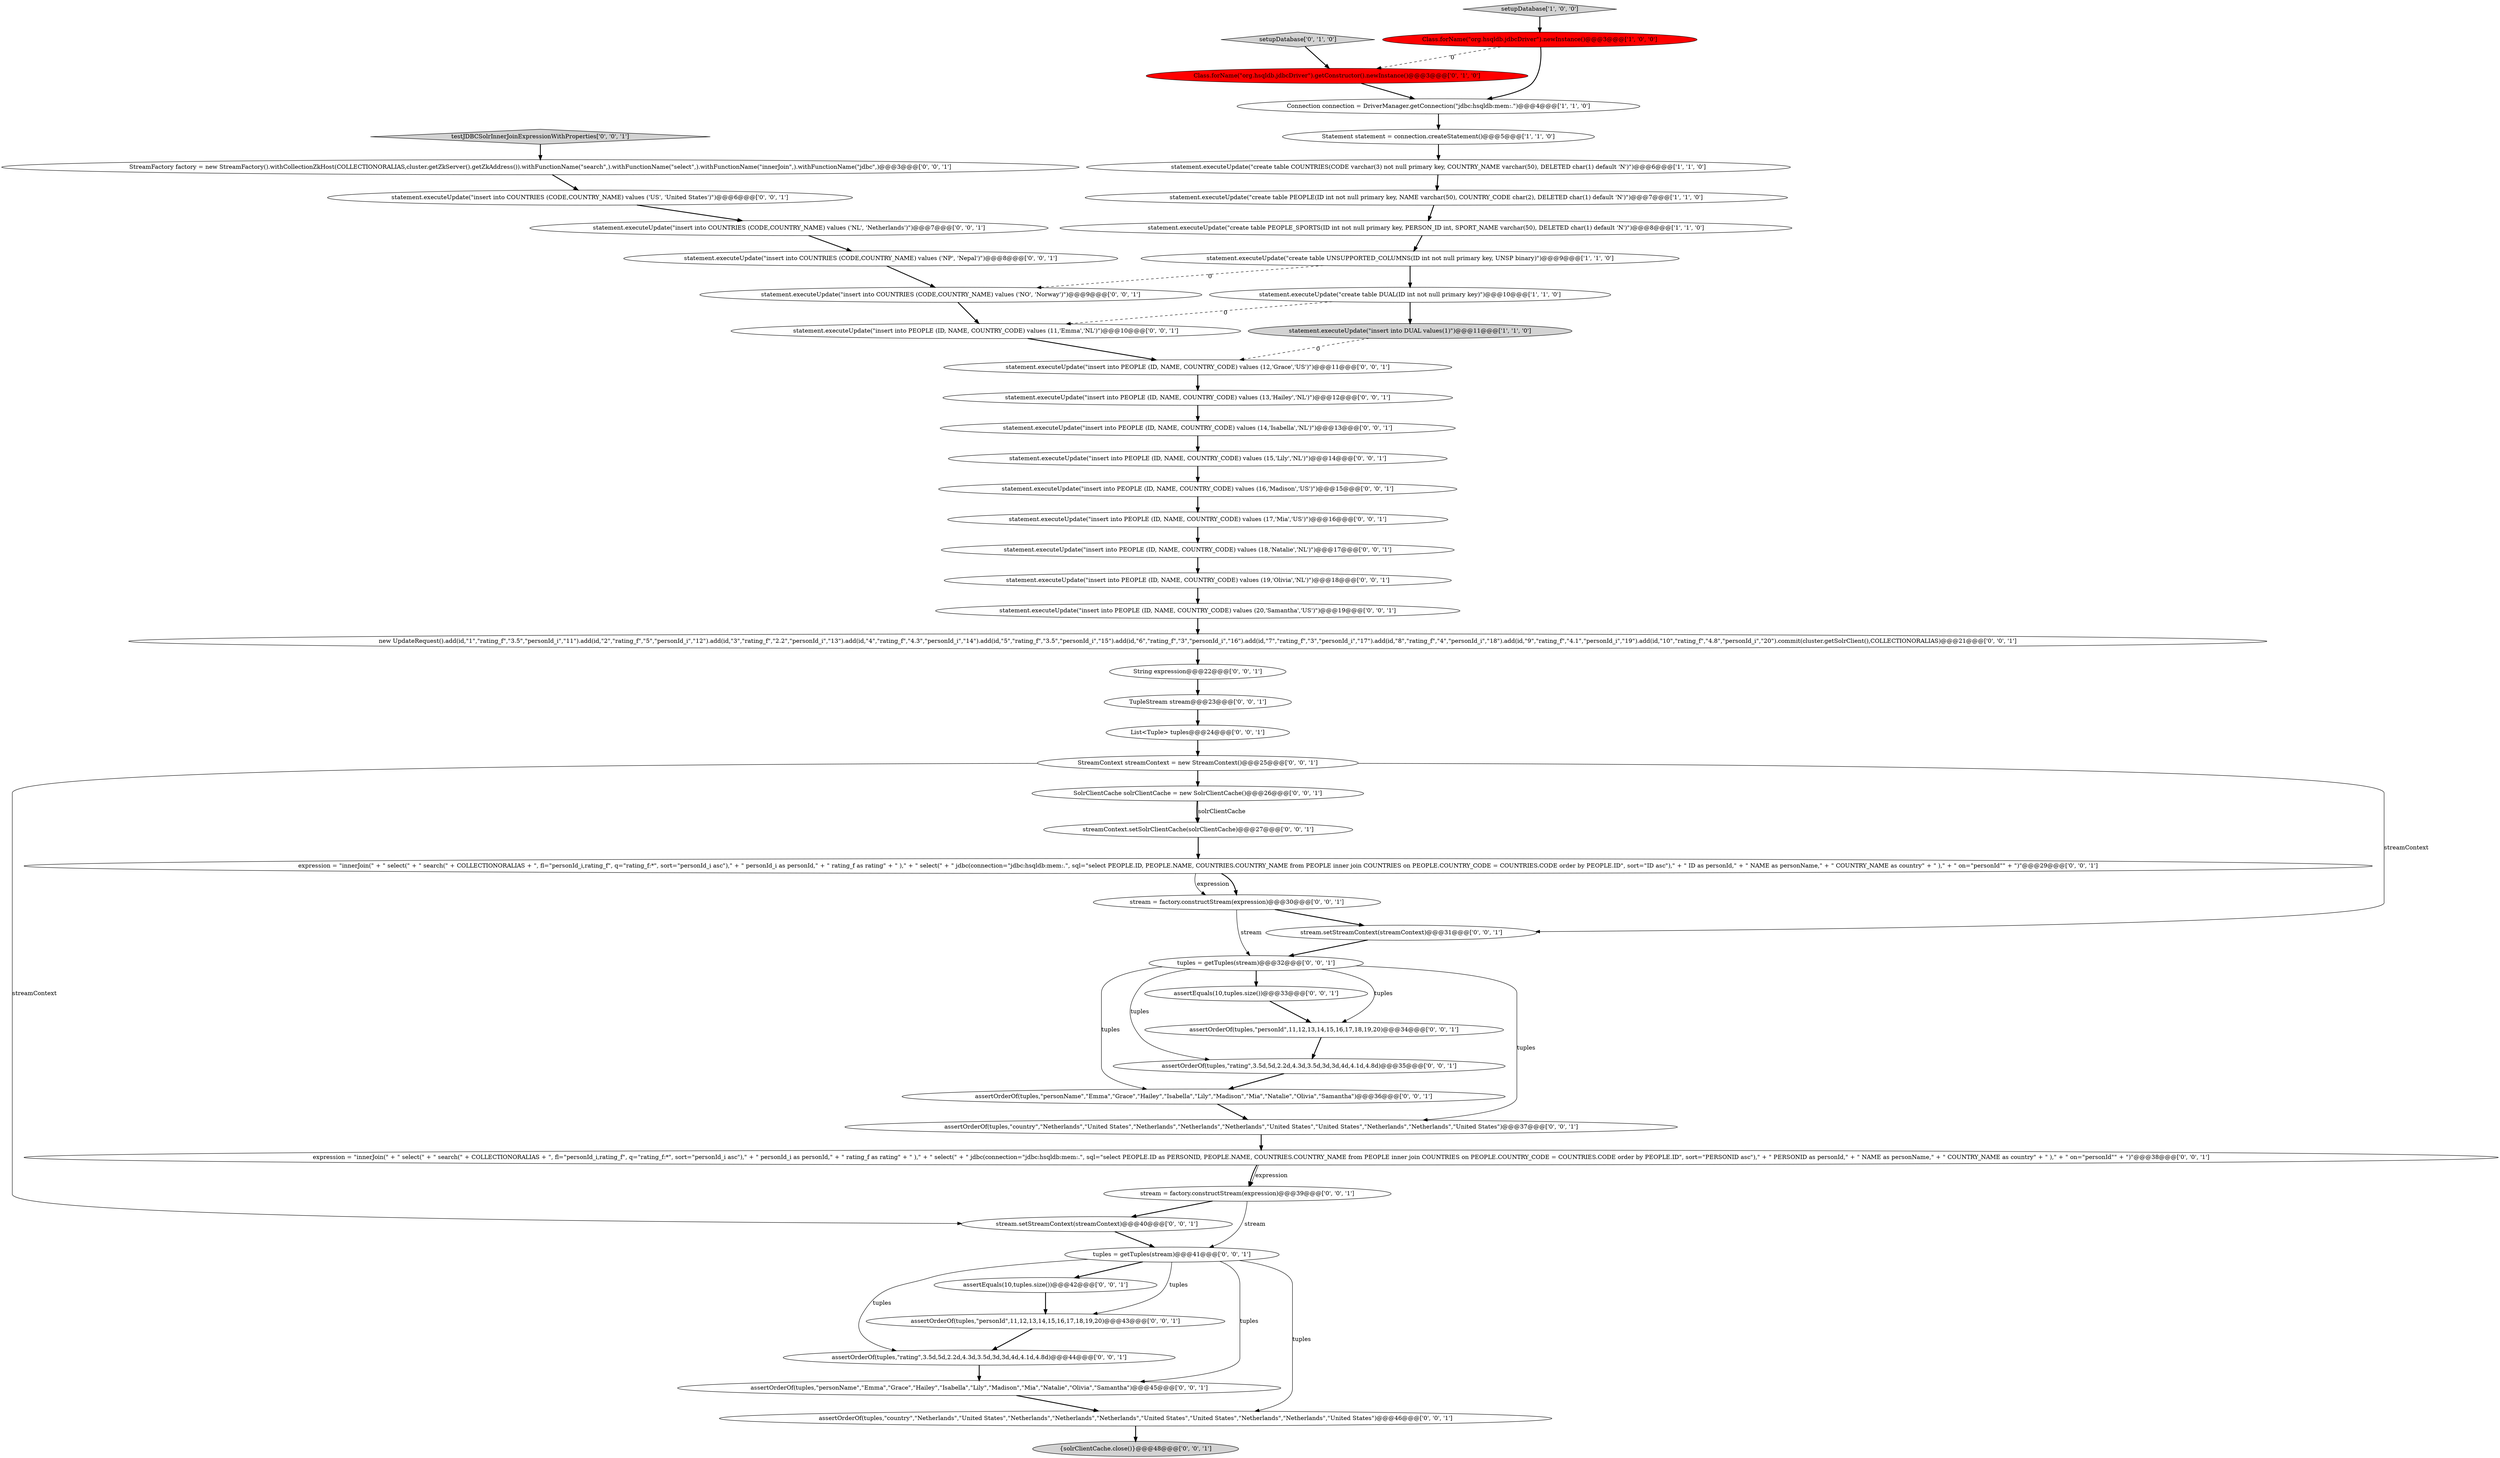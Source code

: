 digraph {
37 [style = filled, label = "statement.executeUpdate(\"insert into PEOPLE (ID, NAME, COUNTRY_CODE) values (18,'Natalie','NL')\")@@@17@@@['0', '0', '1']", fillcolor = white, shape = ellipse image = "AAA0AAABBB3BBB"];
31 [style = filled, label = "String expression@@@22@@@['0', '0', '1']", fillcolor = white, shape = ellipse image = "AAA0AAABBB3BBB"];
12 [style = filled, label = "assertOrderOf(tuples,\"personId\",11,12,13,14,15,16,17,18,19,20)@@@43@@@['0', '0', '1']", fillcolor = white, shape = ellipse image = "AAA0AAABBB3BBB"];
11 [style = filled, label = "setupDatabase['0', '1', '0']", fillcolor = lightgray, shape = diamond image = "AAA0AAABBB2BBB"];
17 [style = filled, label = "statement.executeUpdate(\"insert into COUNTRIES (CODE,COUNTRY_NAME) values ('NL', 'Netherlands')\")@@@7@@@['0', '0', '1']", fillcolor = white, shape = ellipse image = "AAA0AAABBB3BBB"];
26 [style = filled, label = "stream = factory.constructStream(expression)@@@30@@@['0', '0', '1']", fillcolor = white, shape = ellipse image = "AAA0AAABBB3BBB"];
19 [style = filled, label = "assertEquals(10,tuples.size())@@@33@@@['0', '0', '1']", fillcolor = white, shape = ellipse image = "AAA0AAABBB3BBB"];
42 [style = filled, label = "statement.executeUpdate(\"insert into PEOPLE (ID, NAME, COUNTRY_CODE) values (12,'Grace','US')\")@@@11@@@['0', '0', '1']", fillcolor = white, shape = ellipse image = "AAA0AAABBB3BBB"];
30 [style = filled, label = "assertOrderOf(tuples,\"personName\",\"Emma\",\"Grace\",\"Hailey\",\"Isabella\",\"Lily\",\"Madison\",\"Mia\",\"Natalie\",\"Olivia\",\"Samantha\")@@@45@@@['0', '0', '1']", fillcolor = white, shape = ellipse image = "AAA0AAABBB3BBB"];
47 [style = filled, label = "assertOrderOf(tuples,\"rating\",3.5d,5d,2.2d,4.3d,3.5d,3d,3d,4d,4.1d,4.8d)@@@35@@@['0', '0', '1']", fillcolor = white, shape = ellipse image = "AAA0AAABBB3BBB"];
41 [style = filled, label = "tuples = getTuples(stream)@@@32@@@['0', '0', '1']", fillcolor = white, shape = ellipse image = "AAA0AAABBB3BBB"];
50 [style = filled, label = "statement.executeUpdate(\"insert into COUNTRIES (CODE,COUNTRY_NAME) values ('NO', 'Norway')\")@@@9@@@['0', '0', '1']", fillcolor = white, shape = ellipse image = "AAA0AAABBB3BBB"];
29 [style = filled, label = "TupleStream stream@@@23@@@['0', '0', '1']", fillcolor = white, shape = ellipse image = "AAA0AAABBB3BBB"];
23 [style = filled, label = "expression = \"innerJoin(\" + \" select(\" + \" search(\" + COLLECTIONORALIAS + \", fl=\"personId_i,rating_f\", q=\"rating_f:*\", sort=\"personId_i asc\"),\" + \" personId_i as personId,\" + \" rating_f as rating\" + \" ),\" + \" select(\" + \" jdbc(connection=\"jdbc:hsqldb:mem:.\", sql=\"select PEOPLE.ID, PEOPLE.NAME, COUNTRIES.COUNTRY_NAME from PEOPLE inner join COUNTRIES on PEOPLE.COUNTRY_CODE = COUNTRIES.CODE order by PEOPLE.ID\", sort=\"ID asc\"),\" + \" ID as personId,\" + \" NAME as personName,\" + \" COUNTRY_NAME as country\" + \" ),\" + \" on=\"personId\"\" + \")\"@@@29@@@['0', '0', '1']", fillcolor = white, shape = ellipse image = "AAA0AAABBB3BBB"];
25 [style = filled, label = "statement.executeUpdate(\"insert into PEOPLE (ID, NAME, COUNTRY_CODE) values (19,'Olivia','NL')\")@@@18@@@['0', '0', '1']", fillcolor = white, shape = ellipse image = "AAA0AAABBB3BBB"];
5 [style = filled, label = "statement.executeUpdate(\"insert into DUAL values(1)\")@@@11@@@['1', '1', '0']", fillcolor = lightgray, shape = ellipse image = "AAA0AAABBB1BBB"];
16 [style = filled, label = "assertOrderOf(tuples,\"rating\",3.5d,5d,2.2d,4.3d,3.5d,3d,3d,4d,4.1d,4.8d)@@@44@@@['0', '0', '1']", fillcolor = white, shape = ellipse image = "AAA0AAABBB3BBB"];
48 [style = filled, label = "testJDBCSolrInnerJoinExpressionWithProperties['0', '0', '1']", fillcolor = lightgray, shape = diamond image = "AAA0AAABBB3BBB"];
34 [style = filled, label = "streamContext.setSolrClientCache(solrClientCache)@@@27@@@['0', '0', '1']", fillcolor = white, shape = ellipse image = "AAA0AAABBB3BBB"];
3 [style = filled, label = "statement.executeUpdate(\"create table DUAL(ID int not null primary key)\")@@@10@@@['1', '1', '0']", fillcolor = white, shape = ellipse image = "AAA0AAABBB1BBB"];
22 [style = filled, label = "stream.setStreamContext(streamContext)@@@31@@@['0', '0', '1']", fillcolor = white, shape = ellipse image = "AAA0AAABBB3BBB"];
43 [style = filled, label = "stream.setStreamContext(streamContext)@@@40@@@['0', '0', '1']", fillcolor = white, shape = ellipse image = "AAA0AAABBB3BBB"];
53 [style = filled, label = "expression = \"innerJoin(\" + \" select(\" + \" search(\" + COLLECTIONORALIAS + \", fl=\"personId_i,rating_f\", q=\"rating_f:*\", sort=\"personId_i asc\"),\" + \" personId_i as personId,\" + \" rating_f as rating\" + \" ),\" + \" select(\" + \" jdbc(connection=\"jdbc:hsqldb:mem:.\", sql=\"select PEOPLE.ID as PERSONID, PEOPLE.NAME, COUNTRIES.COUNTRY_NAME from PEOPLE inner join COUNTRIES on PEOPLE.COUNTRY_CODE = COUNTRIES.CODE order by PEOPLE.ID\", sort=\"PERSONID asc\"),\" + \" PERSONID as personId,\" + \" NAME as personName,\" + \" COUNTRY_NAME as country\" + \" ),\" + \" on=\"personId\"\" + \")\"@@@38@@@['0', '0', '1']", fillcolor = white, shape = ellipse image = "AAA0AAABBB3BBB"];
18 [style = filled, label = "statement.executeUpdate(\"insert into PEOPLE (ID, NAME, COUNTRY_CODE) values (20,'Samantha','US')\")@@@19@@@['0', '0', '1']", fillcolor = white, shape = ellipse image = "AAA0AAABBB3BBB"];
24 [style = filled, label = "statement.executeUpdate(\"insert into COUNTRIES (CODE,COUNTRY_NAME) values ('NP', 'Nepal')\")@@@8@@@['0', '0', '1']", fillcolor = white, shape = ellipse image = "AAA0AAABBB3BBB"];
32 [style = filled, label = "statement.executeUpdate(\"insert into COUNTRIES (CODE,COUNTRY_NAME) values ('US', 'United States')\")@@@6@@@['0', '0', '1']", fillcolor = white, shape = ellipse image = "AAA0AAABBB3BBB"];
49 [style = filled, label = "assertOrderOf(tuples,\"country\",\"Netherlands\",\"United States\",\"Netherlands\",\"Netherlands\",\"Netherlands\",\"United States\",\"United States\",\"Netherlands\",\"Netherlands\",\"United States\")@@@46@@@['0', '0', '1']", fillcolor = white, shape = ellipse image = "AAA0AAABBB3BBB"];
0 [style = filled, label = "Connection connection = DriverManager.getConnection(\"jdbc:hsqldb:mem:.\")@@@4@@@['1', '1', '0']", fillcolor = white, shape = ellipse image = "AAA0AAABBB1BBB"];
44 [style = filled, label = "{solrClientCache.close()}@@@48@@@['0', '0', '1']", fillcolor = lightgray, shape = ellipse image = "AAA0AAABBB3BBB"];
8 [style = filled, label = "statement.executeUpdate(\"create table PEOPLE(ID int not null primary key, NAME varchar(50), COUNTRY_CODE char(2), DELETED char(1) default 'N')\")@@@7@@@['1', '1', '0']", fillcolor = white, shape = ellipse image = "AAA0AAABBB1BBB"];
39 [style = filled, label = "StreamContext streamContext = new StreamContext()@@@25@@@['0', '0', '1']", fillcolor = white, shape = ellipse image = "AAA0AAABBB3BBB"];
1 [style = filled, label = "Statement statement = connection.createStatement()@@@5@@@['1', '1', '0']", fillcolor = white, shape = ellipse image = "AAA0AAABBB1BBB"];
33 [style = filled, label = "SolrClientCache solrClientCache = new SolrClientCache()@@@26@@@['0', '0', '1']", fillcolor = white, shape = ellipse image = "AAA0AAABBB3BBB"];
6 [style = filled, label = "statement.executeUpdate(\"create table PEOPLE_SPORTS(ID int not null primary key, PERSON_ID int, SPORT_NAME varchar(50), DELETED char(1) default 'N')\")@@@8@@@['1', '1', '0']", fillcolor = white, shape = ellipse image = "AAA0AAABBB1BBB"];
40 [style = filled, label = "statement.executeUpdate(\"insert into PEOPLE (ID, NAME, COUNTRY_CODE) values (17,'Mia','US')\")@@@16@@@['0', '0', '1']", fillcolor = white, shape = ellipse image = "AAA0AAABBB3BBB"];
13 [style = filled, label = "statement.executeUpdate(\"insert into PEOPLE (ID, NAME, COUNTRY_CODE) values (13,'Hailey','NL')\")@@@12@@@['0', '0', '1']", fillcolor = white, shape = ellipse image = "AAA0AAABBB3BBB"];
14 [style = filled, label = "statement.executeUpdate(\"insert into PEOPLE (ID, NAME, COUNTRY_CODE) values (16,'Madison','US')\")@@@15@@@['0', '0', '1']", fillcolor = white, shape = ellipse image = "AAA0AAABBB3BBB"];
9 [style = filled, label = "Class.forName(\"org.hsqldb.jdbcDriver\").newInstance()@@@3@@@['1', '0', '0']", fillcolor = red, shape = ellipse image = "AAA1AAABBB1BBB"];
21 [style = filled, label = "tuples = getTuples(stream)@@@41@@@['0', '0', '1']", fillcolor = white, shape = ellipse image = "AAA0AAABBB3BBB"];
2 [style = filled, label = "statement.executeUpdate(\"create table UNSUPPORTED_COLUMNS(ID int not null primary key, UNSP binary)\")@@@9@@@['1', '1', '0']", fillcolor = white, shape = ellipse image = "AAA0AAABBB1BBB"];
10 [style = filled, label = "Class.forName(\"org.hsqldb.jdbcDriver\").getConstructor().newInstance()@@@3@@@['0', '1', '0']", fillcolor = red, shape = ellipse image = "AAA1AAABBB2BBB"];
28 [style = filled, label = "assertEquals(10,tuples.size())@@@42@@@['0', '0', '1']", fillcolor = white, shape = ellipse image = "AAA0AAABBB3BBB"];
15 [style = filled, label = "assertOrderOf(tuples,\"country\",\"Netherlands\",\"United States\",\"Netherlands\",\"Netherlands\",\"Netherlands\",\"United States\",\"United States\",\"Netherlands\",\"Netherlands\",\"United States\")@@@37@@@['0', '0', '1']", fillcolor = white, shape = ellipse image = "AAA0AAABBB3BBB"];
52 [style = filled, label = "statement.executeUpdate(\"insert into PEOPLE (ID, NAME, COUNTRY_CODE) values (14,'Isabella','NL')\")@@@13@@@['0', '0', '1']", fillcolor = white, shape = ellipse image = "AAA0AAABBB3BBB"];
7 [style = filled, label = "setupDatabase['1', '0', '0']", fillcolor = lightgray, shape = diamond image = "AAA0AAABBB1BBB"];
27 [style = filled, label = "stream = factory.constructStream(expression)@@@39@@@['0', '0', '1']", fillcolor = white, shape = ellipse image = "AAA0AAABBB3BBB"];
38 [style = filled, label = "assertOrderOf(tuples,\"personName\",\"Emma\",\"Grace\",\"Hailey\",\"Isabella\",\"Lily\",\"Madison\",\"Mia\",\"Natalie\",\"Olivia\",\"Samantha\")@@@36@@@['0', '0', '1']", fillcolor = white, shape = ellipse image = "AAA0AAABBB3BBB"];
46 [style = filled, label = "statement.executeUpdate(\"insert into PEOPLE (ID, NAME, COUNTRY_CODE) values (15,'Lily','NL')\")@@@14@@@['0', '0', '1']", fillcolor = white, shape = ellipse image = "AAA0AAABBB3BBB"];
51 [style = filled, label = "statement.executeUpdate(\"insert into PEOPLE (ID, NAME, COUNTRY_CODE) values (11,'Emma','NL')\")@@@10@@@['0', '0', '1']", fillcolor = white, shape = ellipse image = "AAA0AAABBB3BBB"];
45 [style = filled, label = "StreamFactory factory = new StreamFactory().withCollectionZkHost(COLLECTIONORALIAS,cluster.getZkServer().getZkAddress()).withFunctionName(\"search\",).withFunctionName(\"select\",).withFunctionName(\"innerJoin\",).withFunctionName(\"jdbc\",)@@@3@@@['0', '0', '1']", fillcolor = white, shape = ellipse image = "AAA0AAABBB3BBB"];
36 [style = filled, label = "new UpdateRequest().add(id,\"1\",\"rating_f\",\"3.5\",\"personId_i\",\"11\").add(id,\"2\",\"rating_f\",\"5\",\"personId_i\",\"12\").add(id,\"3\",\"rating_f\",\"2.2\",\"personId_i\",\"13\").add(id,\"4\",\"rating_f\",\"4.3\",\"personId_i\",\"14\").add(id,\"5\",\"rating_f\",\"3.5\",\"personId_i\",\"15\").add(id,\"6\",\"rating_f\",\"3\",\"personId_i\",\"16\").add(id,\"7\",\"rating_f\",\"3\",\"personId_i\",\"17\").add(id,\"8\",\"rating_f\",\"4\",\"personId_i\",\"18\").add(id,\"9\",\"rating_f\",\"4.1\",\"personId_i\",\"19\").add(id,\"10\",\"rating_f\",\"4.8\",\"personId_i\",\"20\").commit(cluster.getSolrClient(),COLLECTIONORALIAS)@@@21@@@['0', '0', '1']", fillcolor = white, shape = ellipse image = "AAA0AAABBB3BBB"];
20 [style = filled, label = "List<Tuple> tuples@@@24@@@['0', '0', '1']", fillcolor = white, shape = ellipse image = "AAA0AAABBB3BBB"];
4 [style = filled, label = "statement.executeUpdate(\"create table COUNTRIES(CODE varchar(3) not null primary key, COUNTRY_NAME varchar(50), DELETED char(1) default 'N')\")@@@6@@@['1', '1', '0']", fillcolor = white, shape = ellipse image = "AAA0AAABBB1BBB"];
35 [style = filled, label = "assertOrderOf(tuples,\"personId\",11,12,13,14,15,16,17,18,19,20)@@@34@@@['0', '0', '1']", fillcolor = white, shape = ellipse image = "AAA0AAABBB3BBB"];
39->22 [style = solid, label="streamContext"];
41->38 [style = solid, label="tuples"];
43->21 [style = bold, label=""];
1->4 [style = bold, label=""];
21->30 [style = solid, label="tuples"];
42->13 [style = bold, label=""];
9->10 [style = dashed, label="0"];
52->46 [style = bold, label=""];
9->0 [style = bold, label=""];
27->43 [style = bold, label=""];
41->19 [style = bold, label=""];
2->3 [style = bold, label=""];
37->25 [style = bold, label=""];
36->31 [style = bold, label=""];
49->44 [style = bold, label=""];
25->18 [style = bold, label=""];
23->26 [style = bold, label=""];
22->41 [style = bold, label=""];
45->32 [style = bold, label=""];
15->53 [style = bold, label=""];
39->43 [style = solid, label="streamContext"];
31->29 [style = bold, label=""];
21->49 [style = solid, label="tuples"];
21->16 [style = solid, label="tuples"];
8->6 [style = bold, label=""];
18->36 [style = bold, label=""];
12->16 [style = bold, label=""];
30->49 [style = bold, label=""];
28->12 [style = bold, label=""];
2->50 [style = dashed, label="0"];
23->26 [style = solid, label="expression"];
47->38 [style = bold, label=""];
38->15 [style = bold, label=""];
41->35 [style = solid, label="tuples"];
41->47 [style = solid, label="tuples"];
33->34 [style = solid, label="solrClientCache"];
26->22 [style = bold, label=""];
39->33 [style = bold, label=""];
21->28 [style = bold, label=""];
3->51 [style = dashed, label="0"];
6->2 [style = bold, label=""];
53->27 [style = bold, label=""];
7->9 [style = bold, label=""];
29->20 [style = bold, label=""];
3->5 [style = bold, label=""];
17->24 [style = bold, label=""];
48->45 [style = bold, label=""];
41->15 [style = solid, label="tuples"];
11->10 [style = bold, label=""];
0->1 [style = bold, label=""];
50->51 [style = bold, label=""];
19->35 [style = bold, label=""];
16->30 [style = bold, label=""];
10->0 [style = bold, label=""];
20->39 [style = bold, label=""];
35->47 [style = bold, label=""];
46->14 [style = bold, label=""];
4->8 [style = bold, label=""];
53->27 [style = solid, label="expression"];
5->42 [style = dashed, label="0"];
34->23 [style = bold, label=""];
51->42 [style = bold, label=""];
13->52 [style = bold, label=""];
33->34 [style = bold, label=""];
21->12 [style = solid, label="tuples"];
32->17 [style = bold, label=""];
14->40 [style = bold, label=""];
26->41 [style = solid, label="stream"];
24->50 [style = bold, label=""];
40->37 [style = bold, label=""];
27->21 [style = solid, label="stream"];
}
